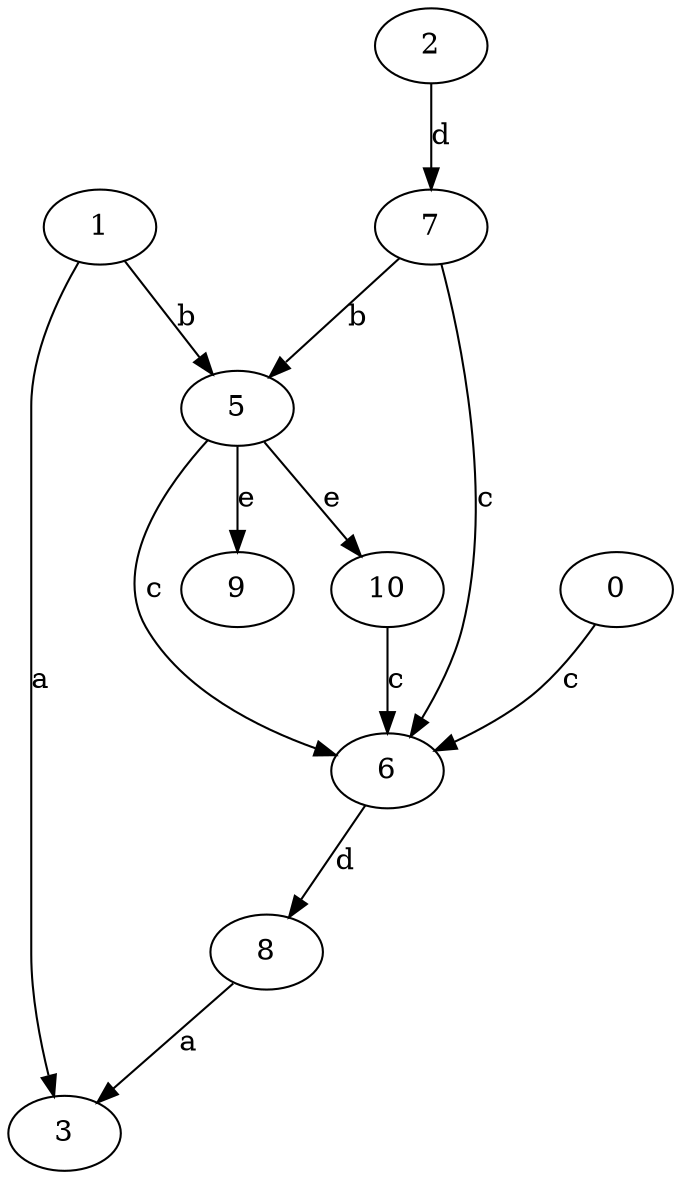 strict digraph  {
1;
2;
3;
5;
0;
6;
7;
8;
9;
10;
1 -> 3  [label=a];
1 -> 5  [label=b];
2 -> 7  [label=d];
5 -> 6  [label=c];
5 -> 9  [label=e];
5 -> 10  [label=e];
0 -> 6  [label=c];
6 -> 8  [label=d];
7 -> 5  [label=b];
7 -> 6  [label=c];
8 -> 3  [label=a];
10 -> 6  [label=c];
}
